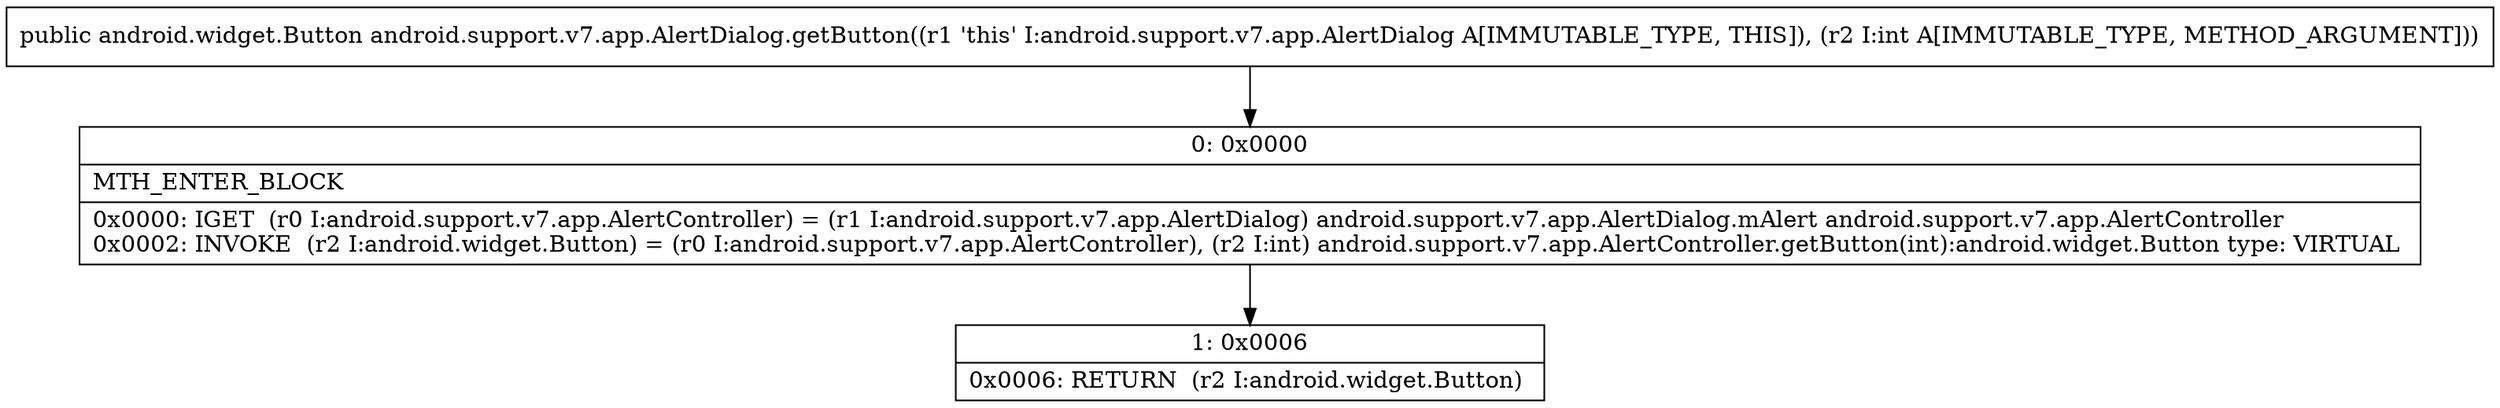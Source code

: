 digraph "CFG forandroid.support.v7.app.AlertDialog.getButton(I)Landroid\/widget\/Button;" {
Node_0 [shape=record,label="{0\:\ 0x0000|MTH_ENTER_BLOCK\l|0x0000: IGET  (r0 I:android.support.v7.app.AlertController) = (r1 I:android.support.v7.app.AlertDialog) android.support.v7.app.AlertDialog.mAlert android.support.v7.app.AlertController \l0x0002: INVOKE  (r2 I:android.widget.Button) = (r0 I:android.support.v7.app.AlertController), (r2 I:int) android.support.v7.app.AlertController.getButton(int):android.widget.Button type: VIRTUAL \l}"];
Node_1 [shape=record,label="{1\:\ 0x0006|0x0006: RETURN  (r2 I:android.widget.Button) \l}"];
MethodNode[shape=record,label="{public android.widget.Button android.support.v7.app.AlertDialog.getButton((r1 'this' I:android.support.v7.app.AlertDialog A[IMMUTABLE_TYPE, THIS]), (r2 I:int A[IMMUTABLE_TYPE, METHOD_ARGUMENT])) }"];
MethodNode -> Node_0;
Node_0 -> Node_1;
}

